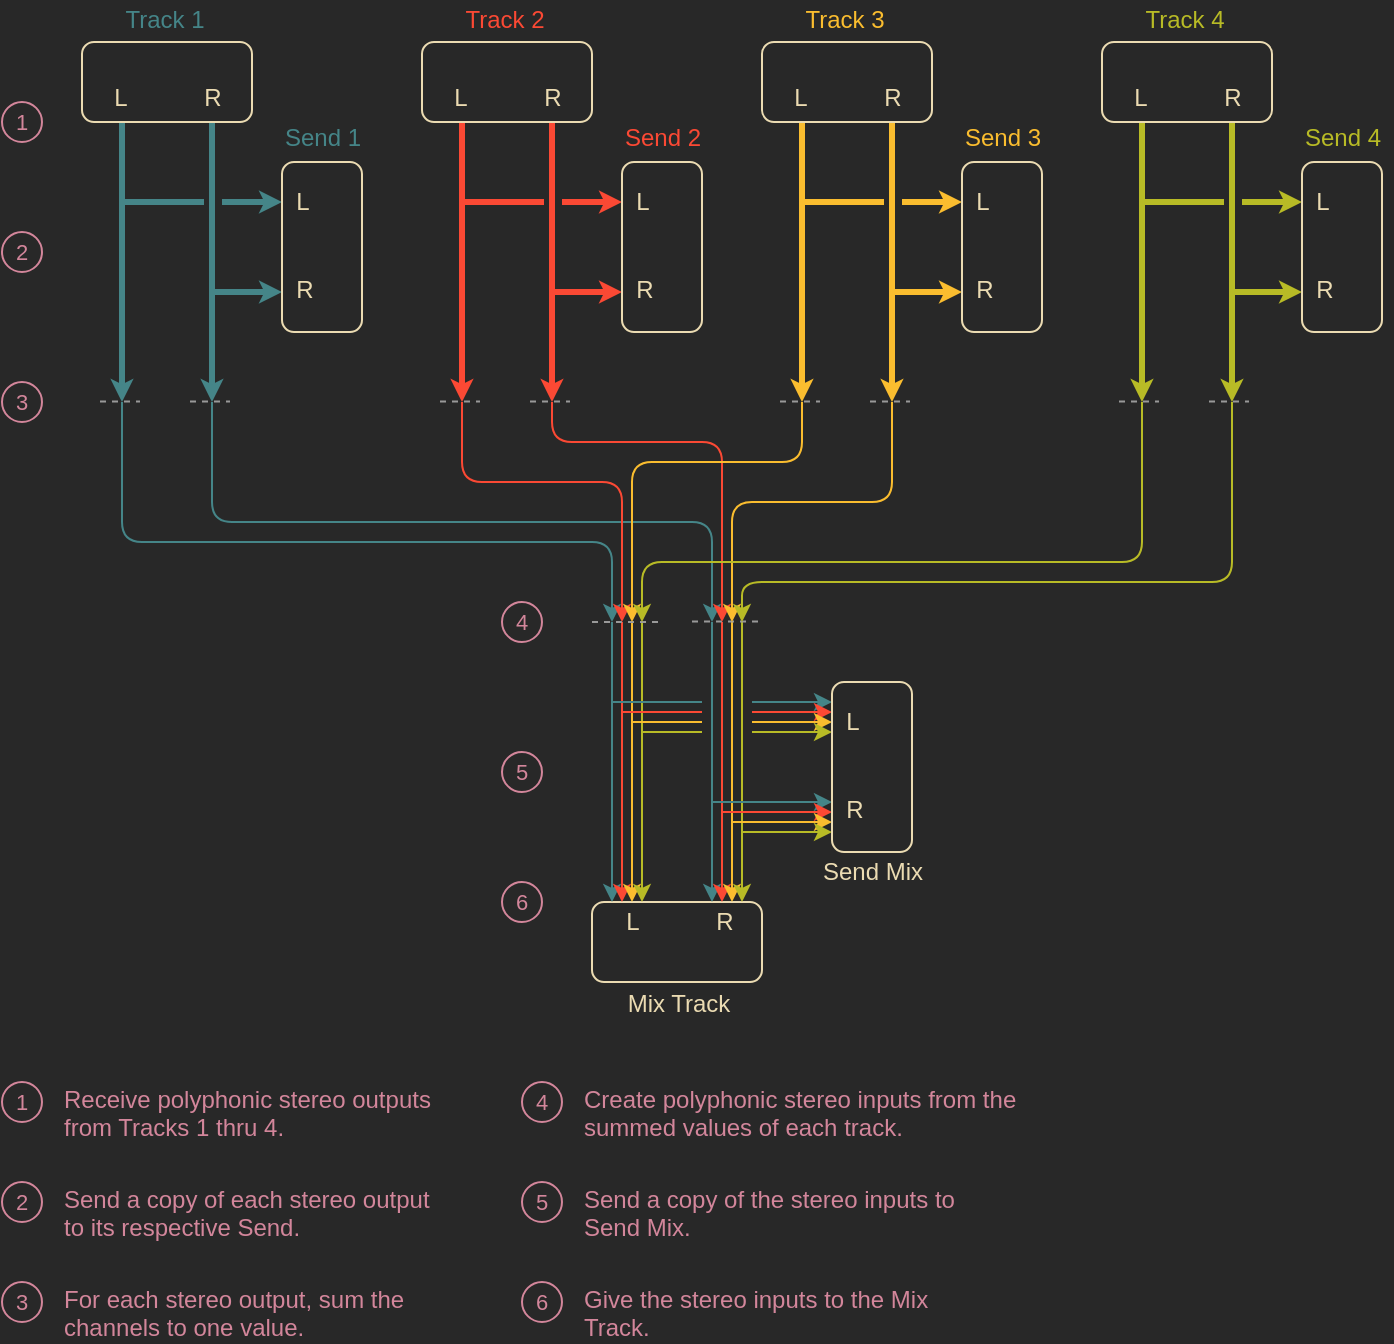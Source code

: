 <mxfile version="14.6.13" type="device"><diagram id="MW4TKRh5EKYy4bQn6-lB" name="Page-1"><mxGraphModel dx="1188" dy="754" grid="0" gridSize="10" guides="1" tooltips="1" connect="0" arrows="0" fold="1" page="1" pageScale="1" pageWidth="1100" pageHeight="850" background="#282828" math="0" shadow="0"><root><mxCell id="0"/><mxCell id="1" parent="0"/><mxCell id="tMvucrZqF7jBhHP5xZfq-64" value="Track 1" style="text;html=1;align=center;verticalAlign=middle;resizable=1;points=[];autosize=1;fontColor=#458588;movable=0;rotatable=0;deletable=0;editable=0;connectable=0;" parent="1" vertex="1"><mxGeometry x="91" y="19" width="60" height="20" as="geometry"/></mxCell><mxCell id="tMvucrZqF7jBhHP5xZfq-76" value="&lt;font&gt;1&lt;/font&gt;" style="ellipse;whiteSpace=wrap;html=1;aspect=fixed;rounded=1;fontSize=11;fillColor=#282828;fontColor=#d3869b;strokeColor=#d3869b;movable=0;resizable=1;rotatable=0;deletable=0;editable=0;connectable=0;" parent="1" vertex="1"><mxGeometry x="40" y="70" width="20" height="20" as="geometry"/></mxCell><mxCell id="Fj_ib0ddZ12_9ZGOI9lN-1" value="" style="rounded=1;whiteSpace=wrap;html=1;fontSize=8;strokeColor=#ebdbb2;fontColor=#ebdbb2;fillColor=#282828;movable=1;resizable=1;rotatable=1;deletable=1;editable=1;connectable=1;" parent="1" vertex="1"><mxGeometry x="335" y="470" width="85" height="40" as="geometry"/></mxCell><mxCell id="Fj_ib0ddZ12_9ZGOI9lN-5" value="" style="endArrow=classic;html=1;fillColor=#e1d5e7;strokeColor=#458588;movable=1;resizable=1;rotatable=1;deletable=1;editable=1;connectable=1;" parent="1" edge="1"><mxGeometry width="50" height="50" relative="1" as="geometry"><mxPoint x="345" y="330" as="sourcePoint"/><mxPoint x="345" y="470" as="targetPoint"/></mxGeometry></mxCell><mxCell id="Fj_ib0ddZ12_9ZGOI9lN-6" value="" style="endArrow=classic;html=1;fillColor=#f0a30a;strokeColor=#fb4934;movable=1;resizable=1;rotatable=1;deletable=1;editable=1;connectable=1;" parent="1" edge="1"><mxGeometry width="50" height="50" relative="1" as="geometry"><mxPoint x="350" y="330" as="sourcePoint"/><mxPoint x="350" y="470" as="targetPoint"/></mxGeometry></mxCell><mxCell id="Fj_ib0ddZ12_9ZGOI9lN-7" value="" style="endArrow=classic;html=1;fillColor=#e1d5e7;strokeColor=#fabd2f;movable=1;resizable=1;rotatable=1;deletable=1;editable=1;connectable=1;" parent="1" edge="1"><mxGeometry width="50" height="50" relative="1" as="geometry"><mxPoint x="355" y="330" as="sourcePoint"/><mxPoint x="355" y="470" as="targetPoint"/></mxGeometry></mxCell><mxCell id="Fj_ib0ddZ12_9ZGOI9lN-8" value="" style="endArrow=classic;html=1;fillColor=#f0a30a;strokeColor=#b8bb26;movable=1;resizable=1;rotatable=1;deletable=1;editable=1;connectable=1;" parent="1" edge="1"><mxGeometry width="50" height="50" relative="1" as="geometry"><mxPoint x="360" y="330" as="sourcePoint"/><mxPoint x="360" y="470" as="targetPoint"/></mxGeometry></mxCell><mxCell id="Fj_ib0ddZ12_9ZGOI9lN-18" value="" style="endArrow=classic;html=1;fillColor=#e1d5e7;strokeColor=#458588;movable=1;resizable=1;rotatable=1;deletable=1;editable=1;connectable=1;" parent="1" edge="1"><mxGeometry width="50" height="50" relative="1" as="geometry"><mxPoint x="395" y="330" as="sourcePoint"/><mxPoint x="395" y="470" as="targetPoint"/></mxGeometry></mxCell><mxCell id="Fj_ib0ddZ12_9ZGOI9lN-19" value="" style="endArrow=classic;html=1;fillColor=#f0a30a;strokeColor=#fb4934;movable=1;resizable=1;rotatable=1;deletable=1;editable=1;connectable=1;" parent="1" edge="1"><mxGeometry width="50" height="50" relative="1" as="geometry"><mxPoint x="400" y="330" as="sourcePoint"/><mxPoint x="400" y="470" as="targetPoint"/></mxGeometry></mxCell><mxCell id="Fj_ib0ddZ12_9ZGOI9lN-20" value="" style="endArrow=classic;html=1;fillColor=#e1d5e7;strokeColor=#fabd2f;movable=1;resizable=1;rotatable=1;deletable=1;editable=1;connectable=1;" parent="1" edge="1"><mxGeometry width="50" height="50" relative="1" as="geometry"><mxPoint x="405" y="330" as="sourcePoint"/><mxPoint x="405" y="470" as="targetPoint"/></mxGeometry></mxCell><mxCell id="Fj_ib0ddZ12_9ZGOI9lN-21" value="" style="endArrow=classic;html=1;fillColor=#f0a30a;strokeColor=#b8bb26;movable=1;resizable=1;rotatable=1;deletable=1;editable=1;connectable=1;" parent="1" edge="1"><mxGeometry width="50" height="50" relative="1" as="geometry"><mxPoint x="410" y="330" as="sourcePoint"/><mxPoint x="410" y="470" as="targetPoint"/></mxGeometry></mxCell><mxCell id="Fj_ib0ddZ12_9ZGOI9lN-22" value="&lt;br&gt;&lt;br&gt;&lt;br&gt;&lt;br&gt;&lt;br&gt;&lt;br&gt;&lt;br&gt;&lt;br&gt;&lt;br&gt;&lt;br&gt;&lt;br&gt;&lt;br&gt;&lt;br&gt;&lt;br&gt;&lt;br&gt;&lt;br&gt;" style="endArrow=classic;html=1;fillColor=#e1d5e7;strokeColor=#458588;movable=1;resizable=1;rotatable=1;deletable=1;editable=1;connectable=1;" parent="1" edge="1"><mxGeometry width="50" height="50" relative="1" as="geometry"><mxPoint x="415" y="370" as="sourcePoint"/><mxPoint x="455" y="370" as="targetPoint"/></mxGeometry></mxCell><mxCell id="Fj_ib0ddZ12_9ZGOI9lN-25" value="" style="endArrow=classic;html=1;fillColor=#f0a30a;strokeColor=#fb4934;movable=1;resizable=1;rotatable=1;deletable=1;editable=1;connectable=1;" parent="1" edge="1"><mxGeometry width="50" height="50" relative="1" as="geometry"><mxPoint x="415" y="375" as="sourcePoint"/><mxPoint x="455" y="375" as="targetPoint"/></mxGeometry></mxCell><mxCell id="Fj_ib0ddZ12_9ZGOI9lN-24" value="" style="endArrow=classic;html=1;fillColor=#e1d5e7;strokeColor=#fabd2f;movable=1;resizable=1;rotatable=1;deletable=1;editable=1;connectable=1;" parent="1" edge="1"><mxGeometry width="50" height="50" relative="1" as="geometry"><mxPoint x="415" y="380" as="sourcePoint"/><mxPoint x="455" y="380" as="targetPoint"/></mxGeometry></mxCell><mxCell id="Fj_ib0ddZ12_9ZGOI9lN-26" value="" style="endArrow=classic;html=1;fillColor=#f0a30a;strokeColor=#b8bb26;movable=1;resizable=1;rotatable=1;deletable=1;editable=1;connectable=1;" parent="1" edge="1"><mxGeometry width="50" height="50" relative="1" as="geometry"><mxPoint x="415" y="385" as="sourcePoint"/><mxPoint x="455" y="385" as="targetPoint"/></mxGeometry></mxCell><mxCell id="Fj_ib0ddZ12_9ZGOI9lN-27" value="" style="endArrow=classic;html=1;fillColor=#e1d5e7;strokeColor=#458588;movable=1;resizable=1;rotatable=1;deletable=1;editable=1;connectable=1;" parent="1" edge="1"><mxGeometry width="50" height="50" relative="1" as="geometry"><mxPoint x="395" y="420" as="sourcePoint"/><mxPoint x="455" y="420" as="targetPoint"/></mxGeometry></mxCell><mxCell id="Fj_ib0ddZ12_9ZGOI9lN-28" value="" style="endArrow=classic;html=1;fillColor=#f0a30a;strokeColor=#fb4934;movable=1;resizable=1;rotatable=1;deletable=1;editable=1;connectable=1;" parent="1" edge="1"><mxGeometry width="50" height="50" relative="1" as="geometry"><mxPoint x="400" y="425" as="sourcePoint"/><mxPoint x="455" y="425" as="targetPoint"/></mxGeometry></mxCell><mxCell id="Fj_ib0ddZ12_9ZGOI9lN-29" value="" style="endArrow=classic;html=1;fillColor=#e1d5e7;strokeColor=#fabd2f;movable=1;resizable=1;rotatable=1;deletable=1;editable=1;connectable=1;" parent="1" edge="1"><mxGeometry width="50" height="50" relative="1" as="geometry"><mxPoint x="405" y="430" as="sourcePoint"/><mxPoint x="455" y="430" as="targetPoint"/></mxGeometry></mxCell><mxCell id="Fj_ib0ddZ12_9ZGOI9lN-30" value="" style="endArrow=classic;html=1;fillColor=#f0a30a;strokeColor=#b8bb26;movable=1;resizable=1;rotatable=1;deletable=1;editable=1;connectable=1;" parent="1" edge="1"><mxGeometry width="50" height="50" relative="1" as="geometry"><mxPoint x="410" y="435" as="sourcePoint"/><mxPoint x="455" y="435" as="targetPoint"/></mxGeometry></mxCell><mxCell id="Fj_ib0ddZ12_9ZGOI9lN-33" value="" style="endArrow=classic;html=1;fillColor=#e1d5e7;strokeColor=#458588;strokeWidth=3;endSize=2;movable=0;resizable=1;rotatable=0;deletable=0;editable=0;connectable=0;startSize=4;" parent="1" edge="1"><mxGeometry width="50" height="50" relative="1" as="geometry"><mxPoint x="100" y="80" as="sourcePoint"/><mxPoint x="100" y="220" as="targetPoint"/></mxGeometry></mxCell><mxCell id="Fj_ib0ddZ12_9ZGOI9lN-35" value="" style="endArrow=classic;html=1;fillColor=#e1d5e7;strokeColor=#458588;strokeWidth=3;endSize=2;movable=0;resizable=1;rotatable=0;deletable=0;editable=0;connectable=0;startSize=4;" parent="1" edge="1"><mxGeometry width="50" height="50" relative="1" as="geometry"><mxPoint x="145" y="80" as="sourcePoint"/><mxPoint x="145" y="220" as="targetPoint"/></mxGeometry></mxCell><mxCell id="Fj_ib0ddZ12_9ZGOI9lN-31" value="" style="rounded=1;whiteSpace=wrap;html=1;fontSize=8;strokeColor=#ebdbb2;fontColor=#ebdbb2;fillColor=#282828;movable=0;resizable=1;rotatable=0;deletable=0;editable=0;connectable=0;" parent="1" vertex="1"><mxGeometry x="80" y="40" width="85" height="40" as="geometry"/></mxCell><mxCell id="Fj_ib0ddZ12_9ZGOI9lN-36" value="" style="endArrow=classic;html=1;fillColor=#e1d5e7;strokeColor=#458588;strokeWidth=3;endSize=2;movable=0;resizable=1;rotatable=0;deletable=0;editable=0;connectable=0;startSize=4;" parent="1" edge="1"><mxGeometry width="50" height="50" relative="1" as="geometry"><mxPoint x="150" y="120" as="sourcePoint"/><mxPoint x="180" y="120" as="targetPoint"/></mxGeometry></mxCell><mxCell id="Fj_ib0ddZ12_9ZGOI9lN-37" value="" style="endArrow=classic;html=1;fillColor=#e1d5e7;strokeColor=#458588;strokeWidth=3;endSize=2;movable=0;resizable=1;rotatable=0;deletable=0;editable=0;connectable=0;startSize=4;" parent="1" edge="1"><mxGeometry width="50" height="50" relative="1" as="geometry"><mxPoint x="145" y="165" as="sourcePoint"/><mxPoint x="180" y="165" as="targetPoint"/></mxGeometry></mxCell><mxCell id="Fj_ib0ddZ12_9ZGOI9lN-38" value="" style="endArrow=none;html=1;fillColor=#e1d5e7;strokeColor=#458588;strokeWidth=3;endSize=2;endFill=0;movable=0;resizable=1;rotatable=0;deletable=0;editable=0;connectable=0;startSize=4;" parent="1" edge="1"><mxGeometry width="50" height="50" relative="1" as="geometry"><mxPoint x="101" y="120" as="sourcePoint"/><mxPoint x="141" y="120" as="targetPoint"/></mxGeometry></mxCell><mxCell id="Fj_ib0ddZ12_9ZGOI9lN-39" value="" style="endArrow=none;html=1;fontSize=8;fillColor=#f0a30a;dashed=1;strokeColor=#999999;movable=0;resizable=1;rotatable=0;deletable=0;editable=0;connectable=0;strokeWidth=1;" parent="1" edge="1"><mxGeometry width="50" height="50" relative="1" as="geometry"><mxPoint x="89" y="219.76" as="sourcePoint"/><mxPoint x="109" y="219.76" as="targetPoint"/></mxGeometry></mxCell><mxCell id="Fj_ib0ddZ12_9ZGOI9lN-40" value="" style="endArrow=none;html=1;fontSize=8;fillColor=#f0a30a;dashed=1;strokeColor=#999999;movable=0;resizable=1;rotatable=0;deletable=0;editable=0;connectable=0;strokeWidth=1;" parent="1" edge="1"><mxGeometry width="50" height="50" relative="1" as="geometry"><mxPoint x="134" y="219.76" as="sourcePoint"/><mxPoint x="154" y="219.76" as="targetPoint"/></mxGeometry></mxCell><mxCell id="Fj_ib0ddZ12_9ZGOI9lN-32" value="" style="rounded=1;whiteSpace=wrap;html=1;fontSize=8;strokeColor=#ebdbb2;fontColor=#ebdbb2;fillColor=#282828;movable=0;resizable=1;rotatable=0;deletable=0;editable=0;connectable=0;" parent="1" vertex="1"><mxGeometry x="180" y="100" width="40" height="85" as="geometry"/></mxCell><mxCell id="Fj_ib0ddZ12_9ZGOI9lN-41" value="Mix Track" style="text;html=1;align=center;verticalAlign=middle;resizable=1;points=[];autosize=1;fontColor=#ebdbb2;movable=1;rotatable=1;deletable=1;editable=1;connectable=1;" parent="1" vertex="1"><mxGeometry x="347" y="512" width="61" height="18" as="geometry"/></mxCell><mxCell id="Fj_ib0ddZ12_9ZGOI9lN-42" value="Send 1" style="text;html=1;align=center;verticalAlign=middle;resizable=1;points=[];autosize=1;fontColor=#458588;movable=0;rotatable=0;deletable=0;editable=0;connectable=0;" parent="1" vertex="1"><mxGeometry x="175" y="78" width="50" height="20" as="geometry"/></mxCell><mxCell id="Fj_ib0ddZ12_9ZGOI9lN-43" value="L" style="text;html=1;align=center;verticalAlign=middle;resizable=1;points=[];autosize=1;fontColor=#ebdbb2;movable=0;rotatable=0;deletable=0;editable=0;connectable=0;" parent="1" vertex="1"><mxGeometry x="89" y="58" width="20" height="20" as="geometry"/></mxCell><mxCell id="Fj_ib0ddZ12_9ZGOI9lN-44" value="R" style="text;html=1;align=center;verticalAlign=middle;resizable=1;points=[];autosize=1;fontColor=#ebdbb2;movable=0;rotatable=0;deletable=0;editable=0;connectable=0;" parent="1" vertex="1"><mxGeometry x="135" y="58" width="20" height="20" as="geometry"/></mxCell><mxCell id="Fj_ib0ddZ12_9ZGOI9lN-45" value="L" style="text;html=1;align=center;verticalAlign=middle;resizable=1;points=[];autosize=1;fontColor=#ebdbb2;movable=0;rotatable=0;deletable=0;editable=0;connectable=0;" parent="1" vertex="1"><mxGeometry x="180" y="110" width="20" height="20" as="geometry"/></mxCell><mxCell id="Fj_ib0ddZ12_9ZGOI9lN-46" value="R" style="text;html=1;align=center;verticalAlign=middle;resizable=1;points=[];autosize=1;fontColor=#ebdbb2;movable=0;rotatable=0;deletable=0;editable=0;connectable=0;" parent="1" vertex="1"><mxGeometry x="181" y="155" width="19" height="18" as="geometry"/></mxCell><mxCell id="Fj_ib0ddZ12_9ZGOI9lN-47" value="Track 2" style="text;html=1;align=center;verticalAlign=middle;resizable=1;points=[];autosize=1;fontColor=#FB4934;movable=0;rotatable=0;deletable=0;editable=0;connectable=0;" parent="1" vertex="1"><mxGeometry x="261" y="19" width="60" height="20" as="geometry"/></mxCell><mxCell id="Fj_ib0ddZ12_9ZGOI9lN-48" value="" style="endArrow=classic;html=1;fillColor=#e1d5e7;strokeWidth=3;endSize=2;strokeColor=#FB4934;movable=0;resizable=1;rotatable=0;deletable=0;editable=0;connectable=0;startSize=4;" parent="1" edge="1"><mxGeometry width="50" height="50" relative="1" as="geometry"><mxPoint x="270" y="80" as="sourcePoint"/><mxPoint x="270" y="220" as="targetPoint"/></mxGeometry></mxCell><mxCell id="Fj_ib0ddZ12_9ZGOI9lN-49" value="" style="endArrow=classic;html=1;fillColor=#e1d5e7;strokeWidth=3;endSize=2;strokeColor=#FB4934;movable=0;resizable=1;rotatable=0;deletable=0;editable=0;connectable=0;startSize=4;" parent="1" edge="1"><mxGeometry width="50" height="50" relative="1" as="geometry"><mxPoint x="315" y="80" as="sourcePoint"/><mxPoint x="315" y="220" as="targetPoint"/></mxGeometry></mxCell><mxCell id="Fj_ib0ddZ12_9ZGOI9lN-50" value="" style="rounded=1;whiteSpace=wrap;html=1;fontSize=8;strokeColor=#ebdbb2;fontColor=#ebdbb2;fillColor=#282828;movable=0;resizable=1;rotatable=0;deletable=0;editable=0;connectable=0;" parent="1" vertex="1"><mxGeometry x="250" y="40" width="85" height="40" as="geometry"/></mxCell><mxCell id="Fj_ib0ddZ12_9ZGOI9lN-51" value="" style="endArrow=classic;html=1;fillColor=#e1d5e7;strokeWidth=3;endSize=2;strokeColor=#FB4934;movable=0;resizable=1;rotatable=0;deletable=0;editable=0;connectable=0;startSize=4;" parent="1" edge="1"><mxGeometry width="50" height="50" relative="1" as="geometry"><mxPoint x="320" y="120" as="sourcePoint"/><mxPoint x="350" y="120" as="targetPoint"/></mxGeometry></mxCell><mxCell id="Fj_ib0ddZ12_9ZGOI9lN-52" value="" style="endArrow=classic;html=1;fillColor=#e1d5e7;strokeWidth=3;endSize=2;strokeColor=#FB4934;movable=0;resizable=1;rotatable=0;deletable=0;editable=0;connectable=0;startSize=4;" parent="1" edge="1"><mxGeometry width="50" height="50" relative="1" as="geometry"><mxPoint x="315" y="165" as="sourcePoint"/><mxPoint x="350" y="165" as="targetPoint"/></mxGeometry></mxCell><mxCell id="Fj_ib0ddZ12_9ZGOI9lN-53" value="" style="endArrow=none;html=1;fillColor=#e1d5e7;strokeWidth=3;endSize=2;endFill=0;strokeColor=#FB4934;movable=0;resizable=1;rotatable=0;deletable=0;editable=0;connectable=0;startSize=4;" parent="1" edge="1"><mxGeometry width="50" height="50" relative="1" as="geometry"><mxPoint x="271" y="120" as="sourcePoint"/><mxPoint x="311" y="120" as="targetPoint"/></mxGeometry></mxCell><mxCell id="Fj_ib0ddZ12_9ZGOI9lN-54" value="" style="endArrow=none;html=1;fontSize=8;fillColor=#f0a30a;dashed=1;strokeColor=#999999;movable=0;resizable=1;rotatable=0;deletable=0;editable=0;connectable=0;strokeWidth=1;" parent="1" edge="1"><mxGeometry width="50" height="50" relative="1" as="geometry"><mxPoint x="259" y="219.76" as="sourcePoint"/><mxPoint x="279" y="219.76" as="targetPoint"/></mxGeometry></mxCell><mxCell id="Fj_ib0ddZ12_9ZGOI9lN-55" value="" style="endArrow=none;html=1;fontSize=8;fillColor=#f0a30a;dashed=1;strokeColor=#999999;movable=0;resizable=1;rotatable=0;deletable=0;editable=0;connectable=0;strokeWidth=1;" parent="1" edge="1"><mxGeometry width="50" height="50" relative="1" as="geometry"><mxPoint x="304" y="219.76" as="sourcePoint"/><mxPoint x="324" y="219.76" as="targetPoint"/></mxGeometry></mxCell><mxCell id="Fj_ib0ddZ12_9ZGOI9lN-56" value="" style="rounded=1;whiteSpace=wrap;html=1;fontSize=8;strokeColor=#ebdbb2;fontColor=#ebdbb2;fillColor=#282828;movable=0;resizable=1;rotatable=0;deletable=0;editable=0;connectable=0;" parent="1" vertex="1"><mxGeometry x="350" y="100" width="40" height="85" as="geometry"/></mxCell><mxCell id="Fj_ib0ddZ12_9ZGOI9lN-57" value="Send 2" style="text;html=1;align=center;verticalAlign=middle;resizable=1;points=[];autosize=1;fontColor=#FB4934;movable=0;rotatable=0;deletable=0;editable=0;connectable=0;" parent="1" vertex="1"><mxGeometry x="345" y="78" width="50" height="20" as="geometry"/></mxCell><mxCell id="Fj_ib0ddZ12_9ZGOI9lN-58" value="L" style="text;html=1;align=center;verticalAlign=middle;resizable=1;points=[];autosize=1;fontColor=#ebdbb2;movable=0;rotatable=0;deletable=0;editable=0;connectable=0;" parent="1" vertex="1"><mxGeometry x="259" y="58" width="20" height="20" as="geometry"/></mxCell><mxCell id="Fj_ib0ddZ12_9ZGOI9lN-59" value="R" style="text;html=1;align=center;verticalAlign=middle;resizable=1;points=[];autosize=1;fontColor=#ebdbb2;movable=0;rotatable=0;deletable=0;editable=0;connectable=0;" parent="1" vertex="1"><mxGeometry x="305" y="58" width="20" height="20" as="geometry"/></mxCell><mxCell id="Fj_ib0ddZ12_9ZGOI9lN-60" value="L" style="text;html=1;align=center;verticalAlign=middle;resizable=1;points=[];autosize=1;fontColor=#ebdbb2;movable=0;rotatable=0;deletable=0;editable=0;connectable=0;" parent="1" vertex="1"><mxGeometry x="350" y="110" width="20" height="20" as="geometry"/></mxCell><mxCell id="Fj_ib0ddZ12_9ZGOI9lN-61" value="R" style="text;html=1;align=center;verticalAlign=middle;resizable=1;points=[];autosize=1;fontColor=#ebdbb2;movable=0;rotatable=0;deletable=0;editable=0;connectable=0;" parent="1" vertex="1"><mxGeometry x="351" y="155" width="19" height="18" as="geometry"/></mxCell><mxCell id="Fj_ib0ddZ12_9ZGOI9lN-62" value="Track 3" style="text;html=1;align=center;verticalAlign=middle;resizable=1;points=[];autosize=1;fontColor=#FABD2F;movable=0;rotatable=0;deletable=0;editable=0;connectable=0;" parent="1" vertex="1"><mxGeometry x="431" y="19" width="60" height="20" as="geometry"/></mxCell><mxCell id="Fj_ib0ddZ12_9ZGOI9lN-63" value="" style="endArrow=classic;html=1;fillColor=#e1d5e7;strokeWidth=3;endSize=2;strokeColor=#FABD2F;movable=0;resizable=1;rotatable=0;deletable=0;editable=0;connectable=0;startSize=4;" parent="1" edge="1"><mxGeometry width="50" height="50" relative="1" as="geometry"><mxPoint x="440" y="80" as="sourcePoint"/><mxPoint x="440" y="220" as="targetPoint"/></mxGeometry></mxCell><mxCell id="Fj_ib0ddZ12_9ZGOI9lN-64" value="" style="endArrow=classic;html=1;fillColor=#e1d5e7;strokeWidth=3;endSize=2;strokeColor=#FABD2F;movable=0;resizable=1;rotatable=0;deletable=0;editable=0;connectable=0;startSize=4;" parent="1" edge="1"><mxGeometry width="50" height="50" relative="1" as="geometry"><mxPoint x="485" y="80" as="sourcePoint"/><mxPoint x="485" y="220" as="targetPoint"/></mxGeometry></mxCell><mxCell id="Fj_ib0ddZ12_9ZGOI9lN-65" value="" style="rounded=1;whiteSpace=wrap;html=1;fontSize=8;strokeColor=#ebdbb2;fontColor=#ebdbb2;fillColor=#282828;movable=0;resizable=1;rotatable=0;deletable=0;editable=0;connectable=0;" parent="1" vertex="1"><mxGeometry x="420" y="40" width="85" height="40" as="geometry"/></mxCell><mxCell id="Fj_ib0ddZ12_9ZGOI9lN-66" value="" style="endArrow=classic;html=1;fillColor=#e1d5e7;strokeWidth=3;endSize=2;strokeColor=#FABD2F;movable=0;resizable=1;rotatable=0;deletable=0;editable=0;connectable=0;startSize=4;" parent="1" edge="1"><mxGeometry width="50" height="50" relative="1" as="geometry"><mxPoint x="490" y="120.0" as="sourcePoint"/><mxPoint x="520" y="120.0" as="targetPoint"/></mxGeometry></mxCell><mxCell id="Fj_ib0ddZ12_9ZGOI9lN-67" value="" style="endArrow=classic;html=1;fillColor=#e1d5e7;strokeWidth=3;endSize=2;strokeColor=#FABD2F;movable=0;resizable=1;rotatable=0;deletable=0;editable=0;connectable=0;startSize=4;" parent="1" edge="1"><mxGeometry width="50" height="50" relative="1" as="geometry"><mxPoint x="485" y="165" as="sourcePoint"/><mxPoint x="520" y="165" as="targetPoint"/></mxGeometry></mxCell><mxCell id="Fj_ib0ddZ12_9ZGOI9lN-68" value="" style="endArrow=none;html=1;fillColor=#e1d5e7;strokeWidth=3;endSize=2;endFill=0;strokeColor=#FABD2F;movable=0;resizable=1;rotatable=0;deletable=0;editable=0;connectable=0;startSize=4;" parent="1" edge="1"><mxGeometry width="50" height="50" relative="1" as="geometry"><mxPoint x="441" y="120.0" as="sourcePoint"/><mxPoint x="481" y="120.0" as="targetPoint"/></mxGeometry></mxCell><mxCell id="Fj_ib0ddZ12_9ZGOI9lN-69" value="" style="endArrow=none;html=1;fontSize=8;fillColor=#f0a30a;dashed=1;strokeColor=#999999;movable=0;resizable=1;rotatable=0;deletable=0;editable=0;connectable=0;" parent="1" edge="1"><mxGeometry width="50" height="50" relative="1" as="geometry"><mxPoint x="429" y="219.76" as="sourcePoint"/><mxPoint x="449" y="219.76" as="targetPoint"/></mxGeometry></mxCell><mxCell id="Fj_ib0ddZ12_9ZGOI9lN-70" value="" style="endArrow=none;html=1;fontSize=8;fillColor=#f0a30a;dashed=1;strokeColor=#999999;movable=0;resizable=1;rotatable=0;deletable=0;editable=0;connectable=0;" parent="1" edge="1"><mxGeometry width="50" height="50" relative="1" as="geometry"><mxPoint x="474" y="219.76" as="sourcePoint"/><mxPoint x="494" y="219.76" as="targetPoint"/></mxGeometry></mxCell><mxCell id="Fj_ib0ddZ12_9ZGOI9lN-71" value="" style="rounded=1;whiteSpace=wrap;html=1;fontSize=8;strokeColor=#ebdbb2;fontColor=#ebdbb2;fillColor=#282828;movable=0;resizable=1;rotatable=0;deletable=0;editable=0;connectable=0;" parent="1" vertex="1"><mxGeometry x="520" y="100" width="40" height="85" as="geometry"/></mxCell><mxCell id="Fj_ib0ddZ12_9ZGOI9lN-72" value="Send 3" style="text;html=1;align=center;verticalAlign=middle;resizable=1;points=[];autosize=1;fontColor=#FABD2F;movable=0;rotatable=0;deletable=0;editable=0;connectable=0;" parent="1" vertex="1"><mxGeometry x="515" y="78" width="50" height="20" as="geometry"/></mxCell><mxCell id="Fj_ib0ddZ12_9ZGOI9lN-73" value="L" style="text;html=1;align=center;verticalAlign=middle;resizable=1;points=[];autosize=1;fontColor=#ebdbb2;movable=0;rotatable=0;deletable=0;editable=0;connectable=0;" parent="1" vertex="1"><mxGeometry x="429" y="58" width="20" height="20" as="geometry"/></mxCell><mxCell id="Fj_ib0ddZ12_9ZGOI9lN-74" value="R" style="text;html=1;align=center;verticalAlign=middle;resizable=1;points=[];autosize=1;fontColor=#ebdbb2;movable=0;rotatable=0;deletable=0;editable=0;connectable=0;" parent="1" vertex="1"><mxGeometry x="475" y="58" width="20" height="20" as="geometry"/></mxCell><mxCell id="Fj_ib0ddZ12_9ZGOI9lN-75" value="L" style="text;html=1;align=center;verticalAlign=middle;resizable=1;points=[];autosize=1;fontColor=#ebdbb2;movable=0;rotatable=0;deletable=0;editable=0;connectable=0;" parent="1" vertex="1"><mxGeometry x="520" y="110" width="20" height="20" as="geometry"/></mxCell><mxCell id="Fj_ib0ddZ12_9ZGOI9lN-76" value="R" style="text;html=1;align=center;verticalAlign=middle;resizable=1;points=[];autosize=1;fontColor=#ebdbb2;movable=0;rotatable=0;deletable=0;editable=0;connectable=0;" parent="1" vertex="1"><mxGeometry x="521" y="155" width="19" height="18" as="geometry"/></mxCell><mxCell id="Fj_ib0ddZ12_9ZGOI9lN-77" value="Track 4" style="text;html=1;align=center;verticalAlign=middle;resizable=1;points=[];autosize=1;fontColor=#B8BB26;movable=0;rotatable=0;deletable=0;editable=0;connectable=0;" parent="1" vertex="1"><mxGeometry x="601" y="19" width="60" height="20" as="geometry"/></mxCell><mxCell id="Fj_ib0ddZ12_9ZGOI9lN-78" value="" style="endArrow=classic;html=1;fillColor=#e1d5e7;strokeWidth=3;endSize=2;strokeColor=#B8BB26;movable=0;resizable=1;rotatable=0;deletable=0;editable=0;connectable=0;startSize=4;" parent="1" edge="1"><mxGeometry width="50" height="50" relative="1" as="geometry"><mxPoint x="610" y="80" as="sourcePoint"/><mxPoint x="610" y="220" as="targetPoint"/></mxGeometry></mxCell><mxCell id="Fj_ib0ddZ12_9ZGOI9lN-79" value="" style="endArrow=classic;html=1;fillColor=#e1d5e7;strokeWidth=3;endSize=2;strokeColor=#B8BB26;movable=0;resizable=1;rotatable=0;deletable=0;editable=0;connectable=0;startSize=4;" parent="1" edge="1"><mxGeometry width="50" height="50" relative="1" as="geometry"><mxPoint x="655" y="80" as="sourcePoint"/><mxPoint x="655" y="220" as="targetPoint"/></mxGeometry></mxCell><mxCell id="Fj_ib0ddZ12_9ZGOI9lN-80" value="" style="rounded=1;whiteSpace=wrap;html=1;fontSize=8;strokeColor=#ebdbb2;fontColor=#ebdbb2;fillColor=#282828;movable=0;resizable=1;rotatable=0;deletable=0;editable=0;connectable=0;" parent="1" vertex="1"><mxGeometry x="590" y="40" width="85" height="40" as="geometry"/></mxCell><mxCell id="Fj_ib0ddZ12_9ZGOI9lN-81" value="" style="endArrow=classic;html=1;fillColor=#e1d5e7;strokeWidth=3;endSize=2;strokeColor=#B8BB26;movable=0;resizable=1;rotatable=0;deletable=0;editable=0;connectable=0;startSize=4;" parent="1" edge="1"><mxGeometry width="50" height="50" relative="1" as="geometry"><mxPoint x="660" y="120.0" as="sourcePoint"/><mxPoint x="690" y="120.0" as="targetPoint"/></mxGeometry></mxCell><mxCell id="Fj_ib0ddZ12_9ZGOI9lN-82" value="" style="endArrow=classic;html=1;fillColor=#e1d5e7;strokeWidth=3;endSize=2;strokeColor=#B8BB26;movable=0;resizable=1;rotatable=0;deletable=0;editable=0;connectable=0;startSize=4;" parent="1" edge="1"><mxGeometry width="50" height="50" relative="1" as="geometry"><mxPoint x="655" y="165" as="sourcePoint"/><mxPoint x="690" y="165" as="targetPoint"/></mxGeometry></mxCell><mxCell id="Fj_ib0ddZ12_9ZGOI9lN-83" value="" style="endArrow=none;html=1;fillColor=#e1d5e7;strokeWidth=3;endSize=2;endFill=0;strokeColor=#B8BB26;movable=0;resizable=1;rotatable=0;deletable=0;editable=0;connectable=0;startSize=4;" parent="1" edge="1"><mxGeometry width="50" height="50" relative="1" as="geometry"><mxPoint x="611" y="120.0" as="sourcePoint"/><mxPoint x="651" y="120.0" as="targetPoint"/></mxGeometry></mxCell><mxCell id="Fj_ib0ddZ12_9ZGOI9lN-86" value="" style="rounded=1;whiteSpace=wrap;html=1;fontSize=8;strokeColor=#ebdbb2;fontColor=#ebdbb2;fillColor=#282828;movable=0;resizable=1;rotatable=0;deletable=0;editable=0;connectable=0;" parent="1" vertex="1"><mxGeometry x="690" y="100" width="40" height="85" as="geometry"/></mxCell><mxCell id="Fj_ib0ddZ12_9ZGOI9lN-87" value="Send 4" style="text;html=1;align=center;verticalAlign=middle;resizable=1;points=[];autosize=1;fontColor=#B8BB26;movable=0;rotatable=0;deletable=0;editable=0;connectable=0;" parent="1" vertex="1"><mxGeometry x="685" y="78" width="50" height="20" as="geometry"/></mxCell><mxCell id="Fj_ib0ddZ12_9ZGOI9lN-88" value="L" style="text;html=1;align=center;verticalAlign=middle;resizable=1;points=[];autosize=1;fontColor=#ebdbb2;movable=0;rotatable=0;deletable=0;editable=0;connectable=0;" parent="1" vertex="1"><mxGeometry x="599" y="58" width="20" height="20" as="geometry"/></mxCell><mxCell id="Fj_ib0ddZ12_9ZGOI9lN-89" value="R" style="text;html=1;align=center;verticalAlign=middle;resizable=1;points=[];autosize=1;fontColor=#ebdbb2;movable=0;rotatable=0;deletable=0;editable=0;connectable=0;" parent="1" vertex="1"><mxGeometry x="645" y="58" width="20" height="20" as="geometry"/></mxCell><mxCell id="Fj_ib0ddZ12_9ZGOI9lN-90" value="L" style="text;html=1;align=center;verticalAlign=middle;resizable=1;points=[];autosize=1;fontColor=#ebdbb2;movable=0;rotatable=0;deletable=0;editable=0;connectable=0;" parent="1" vertex="1"><mxGeometry x="690" y="110" width="20" height="20" as="geometry"/></mxCell><mxCell id="Fj_ib0ddZ12_9ZGOI9lN-91" value="R" style="text;html=1;align=center;verticalAlign=middle;resizable=1;points=[];autosize=1;fontColor=#ebdbb2;movable=0;rotatable=0;deletable=0;editable=0;connectable=0;" parent="1" vertex="1"><mxGeometry x="691" y="155" width="19" height="18" as="geometry"/></mxCell><mxCell id="Fj_ib0ddZ12_9ZGOI9lN-92" value="Send Mix" style="text;html=1;align=center;verticalAlign=middle;resizable=1;points=[];autosize=1;fontColor=#ebdbb2;movable=1;rotatable=1;deletable=1;editable=1;connectable=1;" parent="1" vertex="1"><mxGeometry x="440" y="445" width="70" height="20" as="geometry"/></mxCell><mxCell id="Fj_ib0ddZ12_9ZGOI9lN-93" value="&lt;font&gt;2&lt;/font&gt;" style="ellipse;whiteSpace=wrap;html=1;aspect=fixed;rounded=1;fontSize=11;fillColor=#282828;fontColor=#d3869b;strokeColor=#d3869b;movable=1;resizable=0;rotatable=1;deletable=1;editable=1;connectable=1;" parent="1" vertex="1"><mxGeometry x="40" y="135" width="20" height="20" as="geometry"/></mxCell><mxCell id="Fj_ib0ddZ12_9ZGOI9lN-94" value="&lt;font&gt;3&lt;/font&gt;" style="ellipse;whiteSpace=wrap;html=1;aspect=fixed;rounded=1;fontSize=11;fillColor=#282828;fontColor=#d3869b;strokeColor=#d3869b;movable=0;resizable=1;rotatable=0;deletable=0;editable=0;connectable=0;" parent="1" vertex="1"><mxGeometry x="40" y="210" width="20" height="20" as="geometry"/></mxCell><mxCell id="PZL3OJ_SggGf5I61600R-20" value="" style="endArrow=none;html=1;fontSize=8;fillColor=#f0a30a;dashed=1;strokeColor=#999999;movable=0;resizable=1;rotatable=0;deletable=0;editable=0;connectable=0;" parent="1" edge="1"><mxGeometry width="50" height="50" relative="1" as="geometry"><mxPoint x="598.5" y="219.76" as="sourcePoint"/><mxPoint x="618.5" y="219.76" as="targetPoint"/></mxGeometry></mxCell><mxCell id="PZL3OJ_SggGf5I61600R-21" value="" style="endArrow=none;html=1;fontSize=8;fillColor=#f0a30a;dashed=1;strokeColor=#999999;movable=0;resizable=1;rotatable=0;deletable=0;editable=0;connectable=0;" parent="1" edge="1"><mxGeometry width="50" height="50" relative="1" as="geometry"><mxPoint x="643.5" y="219.76" as="sourcePoint"/><mxPoint x="663.5" y="219.76" as="targetPoint"/></mxGeometry></mxCell><mxCell id="PZL3OJ_SggGf5I61600R-25" value="" style="rounded=1;whiteSpace=wrap;html=1;fontSize=8;strokeColor=#ebdbb2;fontColor=#ebdbb2;fillColor=#282828;movable=1;resizable=1;rotatable=1;deletable=1;editable=1;connectable=1;" parent="1" vertex="1"><mxGeometry x="455" y="360" width="40" height="85" as="geometry"/></mxCell><mxCell id="PZL3OJ_SggGf5I61600R-26" value="L" style="text;html=1;align=center;verticalAlign=middle;resizable=1;points=[];autosize=1;fontColor=#ebdbb2;movable=1;rotatable=1;deletable=1;editable=1;connectable=1;" parent="1" vertex="1"><mxGeometry x="455" y="370" width="20" height="20" as="geometry"/></mxCell><mxCell id="PZL3OJ_SggGf5I61600R-27" value="R" style="text;html=1;align=center;verticalAlign=middle;resizable=1;points=[];autosize=1;fontColor=#ebdbb2;movable=1;rotatable=1;deletable=1;editable=1;connectable=1;" parent="1" vertex="1"><mxGeometry x="456" y="415" width="19" height="18" as="geometry"/></mxCell><mxCell id="PZL3OJ_SggGf5I61600R-29" value="L" style="text;html=1;align=center;verticalAlign=middle;resizable=1;points=[];autosize=1;fontColor=#ebdbb2;movable=1;rotatable=1;deletable=1;editable=1;connectable=1;" parent="1" vertex="1"><mxGeometry x="344.5" y="470" width="20" height="20" as="geometry"/></mxCell><mxCell id="PZL3OJ_SggGf5I61600R-30" value="R" style="text;html=1;align=center;verticalAlign=middle;resizable=1;points=[];autosize=1;fontColor=#ebdbb2;movable=1;rotatable=1;deletable=1;editable=1;connectable=1;" parent="1" vertex="1"><mxGeometry x="390.5" y="470" width="20" height="20" as="geometry"/></mxCell><mxCell id="PZL3OJ_SggGf5I61600R-49" value="" style="endArrow=none;html=1;fontSize=8;fillColor=#f0a30a;dashed=1;strokeColor=#999999;movable=1;resizable=1;rotatable=1;deletable=1;editable=1;connectable=1;" parent="1" edge="1"><mxGeometry width="50" height="50" relative="1" as="geometry"><mxPoint x="335" y="330" as="sourcePoint"/><mxPoint x="370" y="330" as="targetPoint"/></mxGeometry></mxCell><mxCell id="PZL3OJ_SggGf5I61600R-53" value="&lt;font&gt;4&lt;/font&gt;" style="ellipse;whiteSpace=wrap;html=1;aspect=fixed;rounded=1;fontSize=11;fillColor=#282828;fontColor=#d3869b;strokeColor=#d3869b;movable=1;resizable=1;rotatable=1;deletable=1;editable=1;connectable=1;" parent="1" vertex="1"><mxGeometry x="290" y="320" width="20" height="20" as="geometry"/></mxCell><mxCell id="PZL3OJ_SggGf5I61600R-54" value="&lt;font&gt;5&lt;/font&gt;" style="ellipse;whiteSpace=wrap;html=1;aspect=fixed;rounded=1;fontSize=11;fillColor=#282828;fontColor=#d3869b;strokeColor=#d3869b;movable=1;resizable=1;rotatable=1;deletable=1;editable=1;connectable=1;" parent="1" vertex="1"><mxGeometry x="290" y="395" width="20" height="20" as="geometry"/></mxCell><mxCell id="PZL3OJ_SggGf5I61600R-55" value="&lt;font&gt;6&lt;/font&gt;" style="ellipse;whiteSpace=wrap;html=1;aspect=fixed;rounded=1;fontSize=11;fillColor=#282828;fontColor=#d3869b;strokeColor=#d3869b;movable=1;resizable=1;rotatable=1;deletable=1;editable=1;connectable=1;" parent="1" vertex="1"><mxGeometry x="290" y="460" width="20" height="20" as="geometry"/></mxCell><mxCell id="PZL3OJ_SggGf5I61600R-56" value="" style="endArrow=none;html=1;fontSize=8;fillColor=#f0a30a;dashed=1;strokeColor=#999999;movable=1;resizable=1;rotatable=1;deletable=1;editable=1;connectable=1;" parent="1" edge="1"><mxGeometry width="50" height="50" relative="1" as="geometry"><mxPoint x="385" y="329.8" as="sourcePoint"/><mxPoint x="420" y="329.8" as="targetPoint"/></mxGeometry></mxCell><mxCell id="PZL3OJ_SggGf5I61600R-57" value="&lt;br&gt;&lt;br&gt;&lt;br&gt;&lt;br&gt;&lt;br&gt;&lt;br&gt;&lt;br&gt;&lt;br&gt;&lt;br&gt;&lt;br&gt;&lt;br&gt;&lt;br&gt;&lt;br&gt;&lt;br&gt;&lt;br&gt;&lt;br&gt;" style="endArrow=none;html=1;fillColor=#e1d5e7;strokeColor=#458588;endFill=0;movable=1;resizable=1;rotatable=1;deletable=1;editable=1;connectable=1;" parent="1" edge="1"><mxGeometry width="50" height="50" relative="1" as="geometry"><mxPoint x="345" y="370" as="sourcePoint"/><mxPoint x="390" y="370" as="targetPoint"/></mxGeometry></mxCell><mxCell id="PZL3OJ_SggGf5I61600R-58" value="" style="endArrow=none;html=1;fillColor=#f0a30a;strokeColor=#fb4934;endFill=0;movable=1;resizable=1;rotatable=1;deletable=1;editable=1;connectable=1;" parent="1" edge="1"><mxGeometry width="50" height="50" relative="1" as="geometry"><mxPoint x="350" y="375" as="sourcePoint"/><mxPoint x="390" y="375" as="targetPoint"/></mxGeometry></mxCell><mxCell id="PZL3OJ_SggGf5I61600R-59" value="" style="endArrow=none;html=1;fillColor=#e1d5e7;strokeColor=#fabd2f;endFill=0;movable=1;resizable=1;rotatable=1;deletable=1;editable=1;connectable=1;" parent="1" edge="1"><mxGeometry width="50" height="50" relative="1" as="geometry"><mxPoint x="355" y="380" as="sourcePoint"/><mxPoint x="390" y="380" as="targetPoint"/></mxGeometry></mxCell><mxCell id="PZL3OJ_SggGf5I61600R-60" value="" style="endArrow=none;html=1;fillColor=#f0a30a;strokeColor=#b8bb26;endFill=0;movable=1;resizable=1;rotatable=1;deletable=1;editable=1;connectable=1;" parent="1" edge="1"><mxGeometry width="50" height="50" relative="1" as="geometry"><mxPoint x="360" y="385" as="sourcePoint"/><mxPoint x="390" y="385" as="targetPoint"/></mxGeometry></mxCell><mxCell id="PZL3OJ_SggGf5I61600R-61" value="" style="endArrow=classic;html=1;fillColor=#e1d5e7;strokeColor=#458588;" parent="1" edge="1"><mxGeometry width="50" height="50" relative="1" as="geometry"><mxPoint x="100" y="220.0" as="sourcePoint"/><mxPoint x="345" y="330" as="targetPoint"/><Array as="points"><mxPoint x="100" y="290"/><mxPoint x="345" y="290"/></Array></mxGeometry></mxCell><mxCell id="PZL3OJ_SggGf5I61600R-62" value="" style="endArrow=classic;html=1;fillColor=#e1d5e7;strokeColor=#458588;" parent="1" edge="1"><mxGeometry width="50" height="50" relative="1" as="geometry"><mxPoint x="145" y="220" as="sourcePoint"/><mxPoint x="395" y="330" as="targetPoint"/><Array as="points"><mxPoint x="145" y="280"/><mxPoint x="395" y="280"/></Array></mxGeometry></mxCell><mxCell id="PZL3OJ_SggGf5I61600R-63" value="" style="endArrow=classic;html=1;fillColor=#f0a30a;strokeColor=#fb4934;" parent="1" edge="1"><mxGeometry width="50" height="50" relative="1" as="geometry"><mxPoint x="270" y="220.0" as="sourcePoint"/><mxPoint x="350" y="330" as="targetPoint"/><Array as="points"><mxPoint x="270" y="260"/><mxPoint x="350" y="260"/></Array></mxGeometry></mxCell><mxCell id="PZL3OJ_SggGf5I61600R-64" value="" style="endArrow=classic;html=1;fillColor=#f0a30a;strokeColor=#fb4934;" parent="1" edge="1"><mxGeometry width="50" height="50" relative="1" as="geometry"><mxPoint x="315" y="220.0" as="sourcePoint"/><mxPoint x="400" y="330.0" as="targetPoint"/><Array as="points"><mxPoint x="315" y="240"/><mxPoint x="400" y="240"/></Array></mxGeometry></mxCell><mxCell id="PZL3OJ_SggGf5I61600R-65" value="" style="endArrow=classic;html=1;fillColor=#e1d5e7;strokeColor=#fabd2f;" parent="1" edge="1"><mxGeometry width="50" height="50" relative="1" as="geometry"><mxPoint x="440" y="220.0" as="sourcePoint"/><mxPoint x="355" y="330.0" as="targetPoint"/><Array as="points"><mxPoint x="440" y="250"/><mxPoint x="355" y="250"/></Array></mxGeometry></mxCell><mxCell id="PZL3OJ_SggGf5I61600R-66" value="" style="endArrow=classic;html=1;fillColor=#e1d5e7;strokeColor=#fabd2f;" parent="1" edge="1"><mxGeometry width="50" height="50" relative="1" as="geometry"><mxPoint x="485" y="220.0" as="sourcePoint"/><mxPoint x="405" y="330" as="targetPoint"/><Array as="points"><mxPoint x="485" y="270"/><mxPoint x="405" y="270"/></Array></mxGeometry></mxCell><mxCell id="PZL3OJ_SggGf5I61600R-67" value="" style="endArrow=classic;html=1;fillColor=#f0a30a;strokeColor=#b8bb26;" parent="1" edge="1"><mxGeometry width="50" height="50" relative="1" as="geometry"><mxPoint x="610" y="220.0" as="sourcePoint"/><mxPoint x="360" y="330" as="targetPoint"/><Array as="points"><mxPoint x="610" y="300"/><mxPoint x="360" y="300"/></Array></mxGeometry></mxCell><mxCell id="PZL3OJ_SggGf5I61600R-68" value="" style="endArrow=classic;html=1;fillColor=#f0a30a;strokeColor=#b8bb26;" parent="1" edge="1"><mxGeometry width="50" height="50" relative="1" as="geometry"><mxPoint x="655" y="220.0" as="sourcePoint"/><mxPoint x="410" y="330" as="targetPoint"/><Array as="points"><mxPoint x="655" y="310"/><mxPoint x="410" y="310"/></Array></mxGeometry></mxCell><mxCell id="-pQmFkMbFSCY7jSSO3Ha-6" value="&lt;font&gt;1&lt;/font&gt;" style="ellipse;whiteSpace=wrap;html=1;aspect=fixed;rounded=1;fontSize=11;fillColor=#282828;fontColor=#d3869b;strokeColor=#d3869b;movable=1;resizable=0;rotatable=1;deletable=1;editable=1;connectable=1;" vertex="1" parent="1"><mxGeometry x="40" y="560" width="20" height="20" as="geometry"/></mxCell><mxCell id="-pQmFkMbFSCY7jSSO3Ha-8" value="Receive polyphonic stereo outputs from Tracks 1 thru 4." style="text;strokeColor=none;fillColor=none;spacing=5;spacingTop=-8;overflow=hidden;rounded=0;fontColor=#D3869B;fontSize=12;whiteSpace=wrap;" vertex="1" parent="1"><mxGeometry x="66" y="560" width="195" height="30" as="geometry"/></mxCell><mxCell id="-pQmFkMbFSCY7jSSO3Ha-10" value="&lt;font&gt;2&lt;/font&gt;" style="ellipse;whiteSpace=wrap;html=1;aspect=fixed;rounded=1;fontSize=11;fillColor=#282828;fontColor=#d3869b;strokeColor=#d3869b;movable=1;resizable=0;rotatable=1;deletable=1;editable=1;connectable=1;" vertex="1" parent="1"><mxGeometry x="40" y="610" width="20" height="20" as="geometry"/></mxCell><mxCell id="-pQmFkMbFSCY7jSSO3Ha-11" value="Send a copy of each stereo output to its respective Send." style="text;strokeColor=none;fillColor=none;spacing=5;spacingTop=-8;overflow=hidden;rounded=0;fontColor=#D3869B;fontSize=12;whiteSpace=wrap;" vertex="1" parent="1"><mxGeometry x="66" y="610" width="195" height="30" as="geometry"/></mxCell><mxCell id="-pQmFkMbFSCY7jSSO3Ha-12" value="&lt;font&gt;3&lt;/font&gt;" style="ellipse;whiteSpace=wrap;html=1;aspect=fixed;rounded=1;fontSize=11;fillColor=#282828;fontColor=#d3869b;strokeColor=#d3869b;movable=1;resizable=0;rotatable=1;deletable=1;editable=1;connectable=1;" vertex="1" parent="1"><mxGeometry x="40" y="660" width="20" height="20" as="geometry"/></mxCell><mxCell id="-pQmFkMbFSCY7jSSO3Ha-13" value="For each stereo output, sum the channels to one value." style="text;strokeColor=none;fillColor=none;spacing=5;spacingTop=-8;overflow=hidden;rounded=0;fontColor=#D3869B;fontSize=12;whiteSpace=wrap;" vertex="1" parent="1"><mxGeometry x="66" y="660" width="200" height="30" as="geometry"/></mxCell><mxCell id="-pQmFkMbFSCY7jSSO3Ha-14" value="&lt;font&gt;4&lt;/font&gt;" style="ellipse;whiteSpace=wrap;html=1;aspect=fixed;rounded=1;fontSize=11;fillColor=#282828;fontColor=#d3869b;strokeColor=#d3869b;movable=1;resizable=0;rotatable=1;deletable=1;editable=1;connectable=1;" vertex="1" parent="1"><mxGeometry x="300" y="560" width="20" height="20" as="geometry"/></mxCell><mxCell id="-pQmFkMbFSCY7jSSO3Ha-15" value="Create polyphonic stereo inputs from the summed values of each track." style="text;strokeColor=none;fillColor=none;spacing=5;spacingTop=-8;overflow=hidden;rounded=0;fontColor=#D3869B;fontSize=12;whiteSpace=wrap;" vertex="1" parent="1"><mxGeometry x="326" y="560" width="246" height="30" as="geometry"/></mxCell><mxCell id="-pQmFkMbFSCY7jSSO3Ha-16" value="&lt;font&gt;5&lt;/font&gt;" style="ellipse;whiteSpace=wrap;html=1;aspect=fixed;rounded=1;fontSize=11;fillColor=#282828;fontColor=#d3869b;strokeColor=#d3869b;movable=1;resizable=0;rotatable=1;deletable=1;editable=1;connectable=1;" vertex="1" parent="1"><mxGeometry x="300" y="610" width="20" height="20" as="geometry"/></mxCell><mxCell id="-pQmFkMbFSCY7jSSO3Ha-17" value="Send a copy of the stereo inputs to Send Mix." style="text;strokeColor=none;fillColor=none;spacing=5;spacingTop=-8;overflow=hidden;rounded=0;fontColor=#D3869B;fontSize=12;whiteSpace=wrap;" vertex="1" parent="1"><mxGeometry x="326" y="610" width="195" height="30" as="geometry"/></mxCell><mxCell id="-pQmFkMbFSCY7jSSO3Ha-18" value="&lt;font&gt;6&lt;/font&gt;" style="ellipse;whiteSpace=wrap;html=1;aspect=fixed;rounded=1;fontSize=11;fillColor=#282828;fontColor=#d3869b;strokeColor=#d3869b;movable=1;resizable=0;rotatable=1;deletable=1;editable=1;connectable=1;" vertex="1" parent="1"><mxGeometry x="300" y="660" width="20" height="20" as="geometry"/></mxCell><mxCell id="-pQmFkMbFSCY7jSSO3Ha-19" value="Give the stereo inputs to the Mix Track." style="text;strokeColor=none;fillColor=none;spacing=5;spacingTop=-8;overflow=hidden;rounded=0;fontColor=#D3869B;fontSize=12;whiteSpace=wrap;" vertex="1" parent="1"><mxGeometry x="326" y="660" width="195" height="30" as="geometry"/></mxCell></root></mxGraphModel></diagram></mxfile>